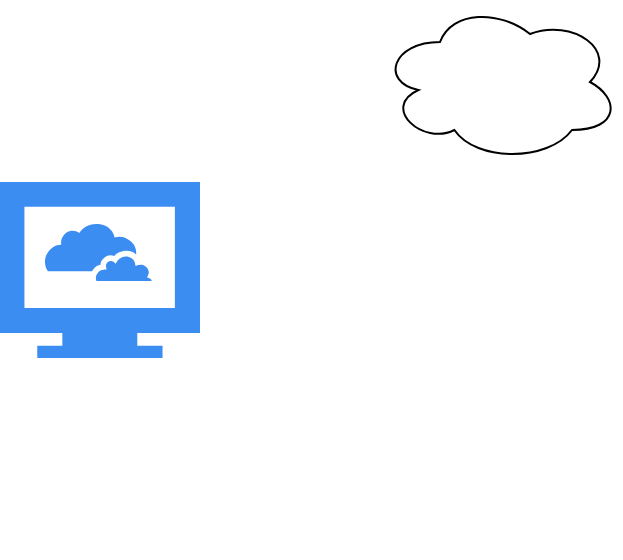 <mxfile version="14.8.6" type="github">
  <diagram id="A2kMHCdc1lW4nczdTmE9" name="Page-1">
    <mxGraphModel dx="868" dy="1651" grid="1" gridSize="10" guides="1" tooltips="1" connect="1" arrows="1" fold="1" page="1" pageScale="1" pageWidth="827" pageHeight="1169" math="0" shadow="0">
      <root>
        <mxCell id="0" />
        <mxCell id="1" parent="0" />
        <mxCell id="Pe-F2RKa272RoO4Pzcp9-3" value="" style="html=1;aspect=fixed;strokeColor=none;shadow=0;align=center;verticalAlign=top;fillColor=#3B8DF1;shape=mxgraph.gcp2.cloud_computer" vertex="1" parent="1">
          <mxGeometry x="270" y="-910" width="100" height="88" as="geometry" />
        </mxCell>
        <mxCell id="Pe-F2RKa272RoO4Pzcp9-4" value="" style="ellipse;shape=cloud;whiteSpace=wrap;html=1;" vertex="1" parent="1">
          <mxGeometry x="460" y="-1000" width="120" height="80" as="geometry" />
        </mxCell>
        <mxCell id="Pe-F2RKa272RoO4Pzcp9-5" value="" style="shape=image;html=1;verticalAlign=top;verticalLabelPosition=bottom;labelBackgroundColor=#ffffff;imageAspect=0;aspect=fixed;image=https://cdn3.iconfinder.com/data/icons/essential-pack/32/21-Mouse-128.png" vertex="1" parent="1">
          <mxGeometry x="414" y="-850" width="128" height="128" as="geometry" />
        </mxCell>
      </root>
    </mxGraphModel>
  </diagram>
</mxfile>
